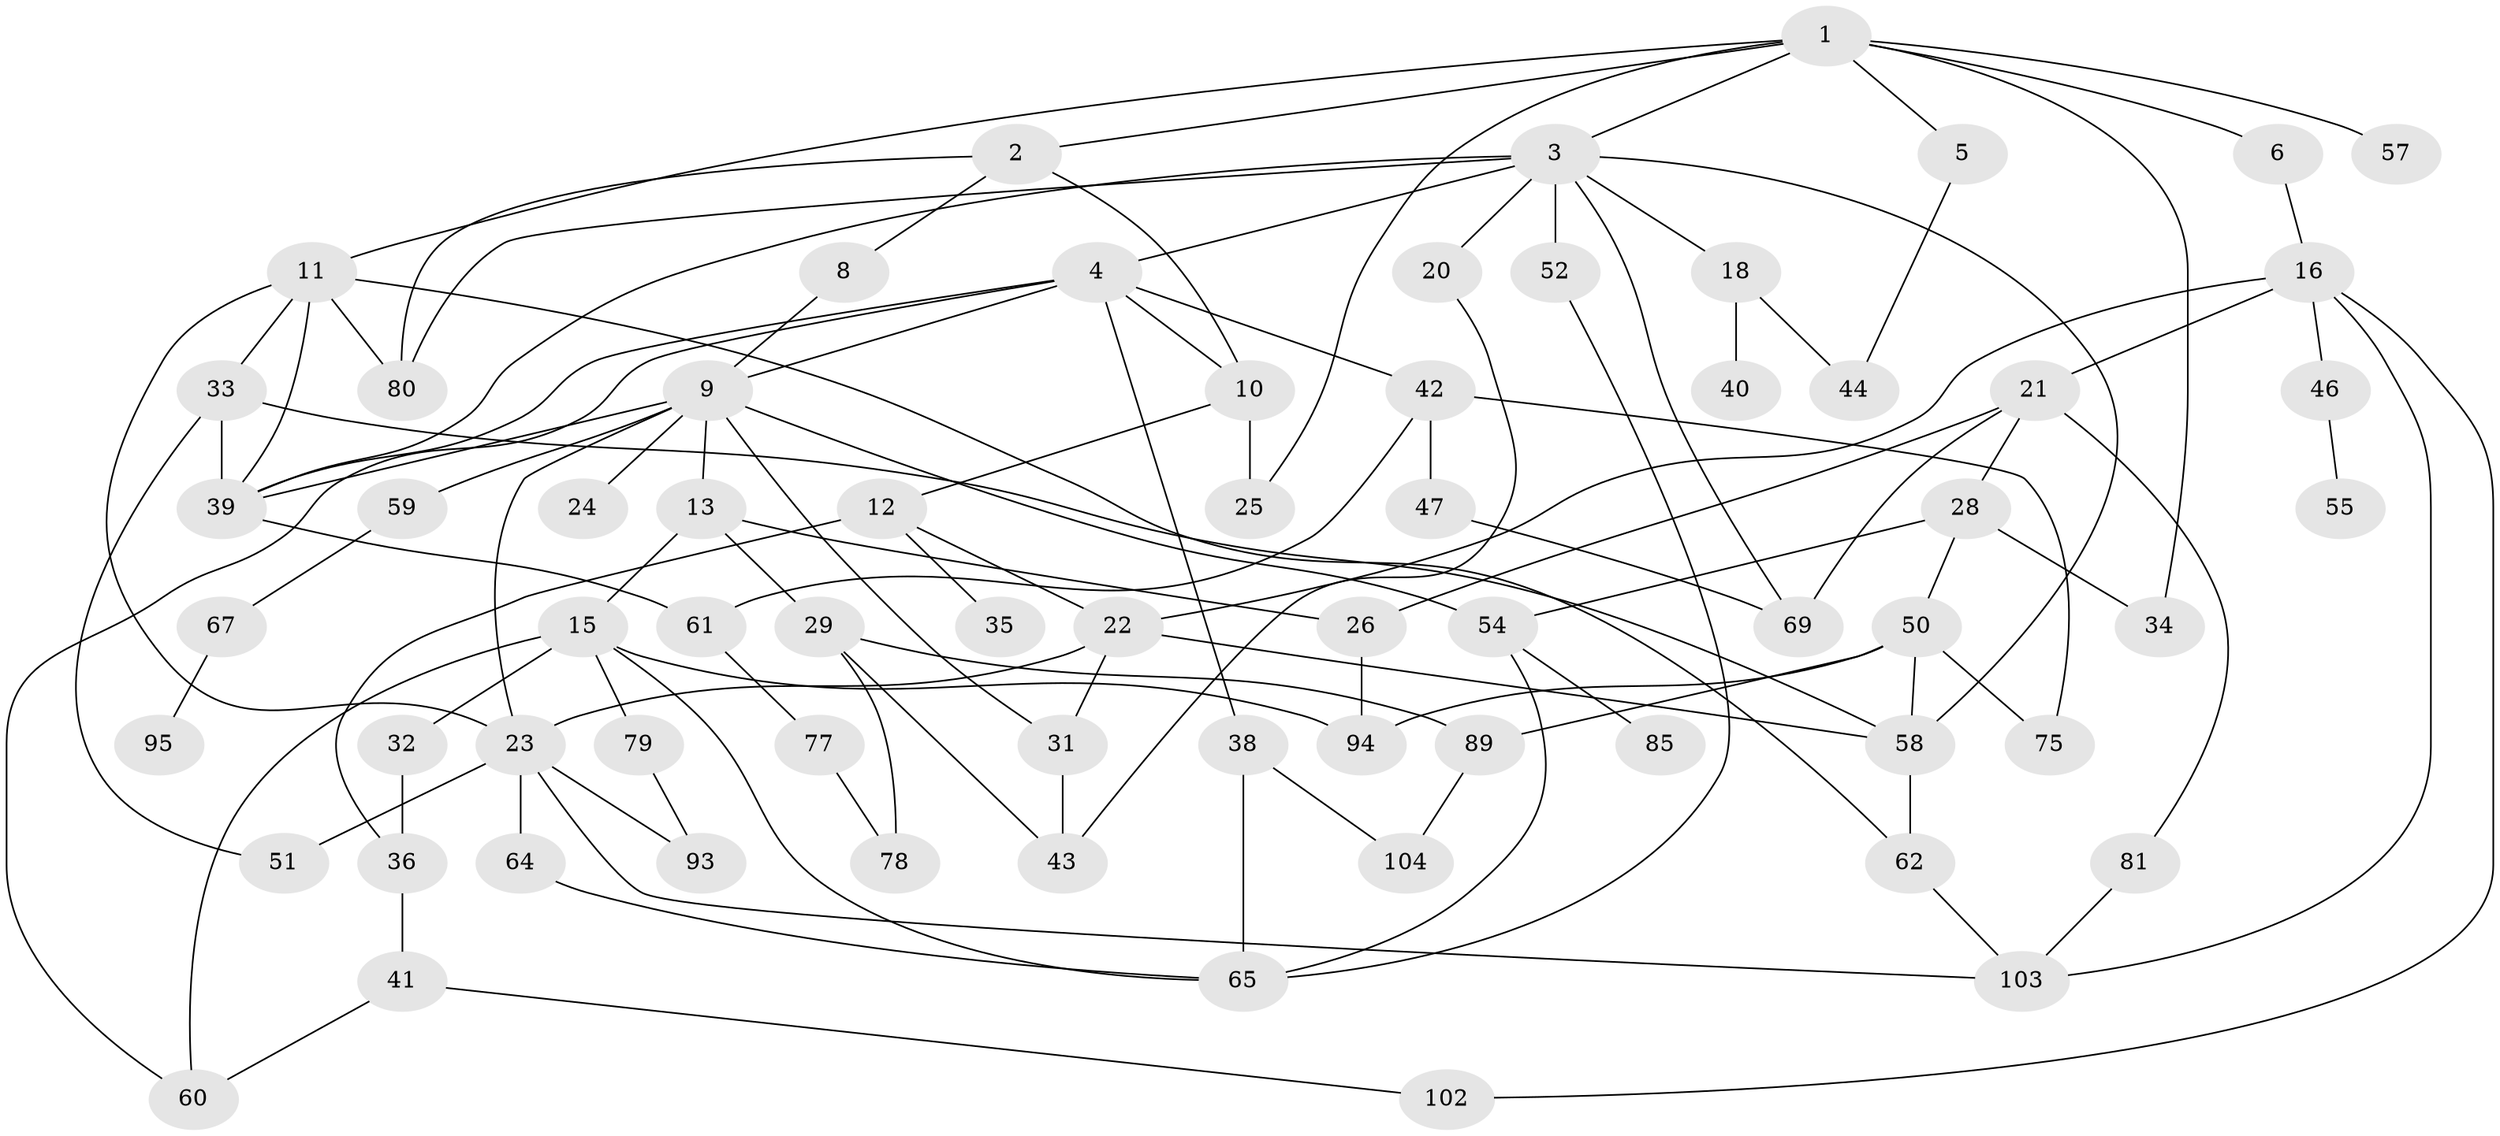 // original degree distribution, {8: 0.02830188679245283, 4: 0.10377358490566038, 9: 0.009433962264150943, 2: 0.3490566037735849, 5: 0.09433962264150944, 7: 0.009433962264150943, 1: 0.16981132075471697, 6: 0.009433962264150943, 3: 0.22641509433962265}
// Generated by graph-tools (version 1.1) at 2025/10/02/27/25 16:10:54]
// undirected, 68 vertices, 112 edges
graph export_dot {
graph [start="1"]
  node [color=gray90,style=filled];
  1 [super="+7"];
  2;
  3 [super="+84"];
  4 [super="+91"];
  5;
  6;
  8 [super="+14"];
  9 [super="+100"];
  10 [super="+73"];
  11 [super="+66"];
  12 [super="+17"];
  13 [super="+48"];
  15 [super="+19"];
  16 [super="+30"];
  18 [super="+83"];
  20;
  21 [super="+76"];
  22 [super="+27"];
  23 [super="+88"];
  24;
  25 [super="+99"];
  26 [super="+92"];
  28 [super="+45"];
  29 [super="+96"];
  31 [super="+37"];
  32;
  33;
  34 [super="+53"];
  35;
  36 [super="+72"];
  38;
  39 [super="+82"];
  40 [super="+97"];
  41 [super="+49"];
  42 [super="+56"];
  43;
  44;
  46;
  47 [super="+71"];
  50 [super="+63"];
  51;
  52;
  54 [super="+106"];
  55;
  57;
  58 [super="+101"];
  59 [super="+98"];
  60;
  61 [super="+70"];
  62 [super="+74"];
  64;
  65 [super="+68"];
  67;
  69 [super="+87"];
  75;
  77;
  78 [super="+86"];
  79;
  80;
  81;
  85;
  89 [super="+90"];
  93;
  94;
  95;
  102 [super="+105"];
  103;
  104;
  1 -- 2;
  1 -- 3;
  1 -- 5;
  1 -- 6;
  1 -- 11;
  1 -- 25;
  1 -- 34;
  1 -- 57;
  2 -- 8;
  2 -- 80;
  2 -- 10;
  3 -- 4;
  3 -- 18;
  3 -- 20;
  3 -- 52;
  3 -- 80;
  3 -- 58;
  3 -- 39;
  3 -- 69;
  4 -- 9;
  4 -- 10;
  4 -- 38;
  4 -- 42;
  4 -- 60;
  4 -- 39;
  5 -- 44;
  6 -- 16;
  8 -- 9;
  9 -- 13;
  9 -- 23;
  9 -- 24;
  9 -- 39;
  9 -- 59;
  9 -- 54;
  9 -- 31;
  10 -- 12;
  10 -- 25;
  11 -- 33;
  11 -- 62;
  11 -- 80 [weight=2];
  11 -- 23;
  11 -- 39;
  12 -- 22;
  12 -- 35;
  12 -- 36;
  13 -- 15 [weight=2];
  13 -- 29;
  13 -- 26;
  15 -- 60;
  15 -- 32;
  15 -- 79;
  15 -- 94;
  15 -- 65;
  16 -- 21;
  16 -- 46;
  16 -- 102;
  16 -- 103;
  16 -- 22;
  18 -- 40;
  18 -- 44;
  20 -- 43;
  21 -- 26;
  21 -- 28;
  21 -- 81;
  21 -- 69;
  22 -- 31;
  22 -- 23;
  22 -- 58;
  23 -- 64;
  23 -- 93;
  23 -- 103;
  23 -- 51;
  26 -- 94;
  28 -- 50;
  28 -- 54;
  28 -- 34;
  29 -- 43;
  29 -- 89;
  29 -- 78;
  31 -- 43;
  32 -- 36;
  33 -- 51;
  33 -- 58;
  33 -- 39;
  36 -- 41;
  38 -- 65;
  38 -- 104;
  39 -- 61;
  41 -- 102;
  41 -- 60;
  42 -- 47;
  42 -- 61;
  42 -- 75;
  46 -- 55;
  47 -- 69;
  50 -- 75;
  50 -- 58;
  50 -- 94;
  50 -- 89;
  52 -- 65;
  54 -- 85;
  54 -- 65;
  58 -- 62;
  59 -- 67;
  61 -- 77;
  62 -- 103;
  64 -- 65;
  67 -- 95;
  77 -- 78;
  79 -- 93;
  81 -- 103;
  89 -- 104;
}
